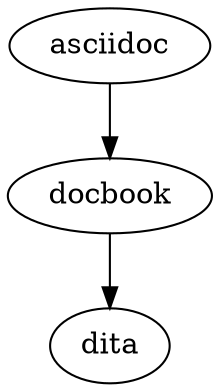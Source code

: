 strict digraph "compose( ,  )" {
	asciidoc -> docbook	 [plugin=asciidoc];
	docbook -> dita	 [plugin=docbooktodita];
}
